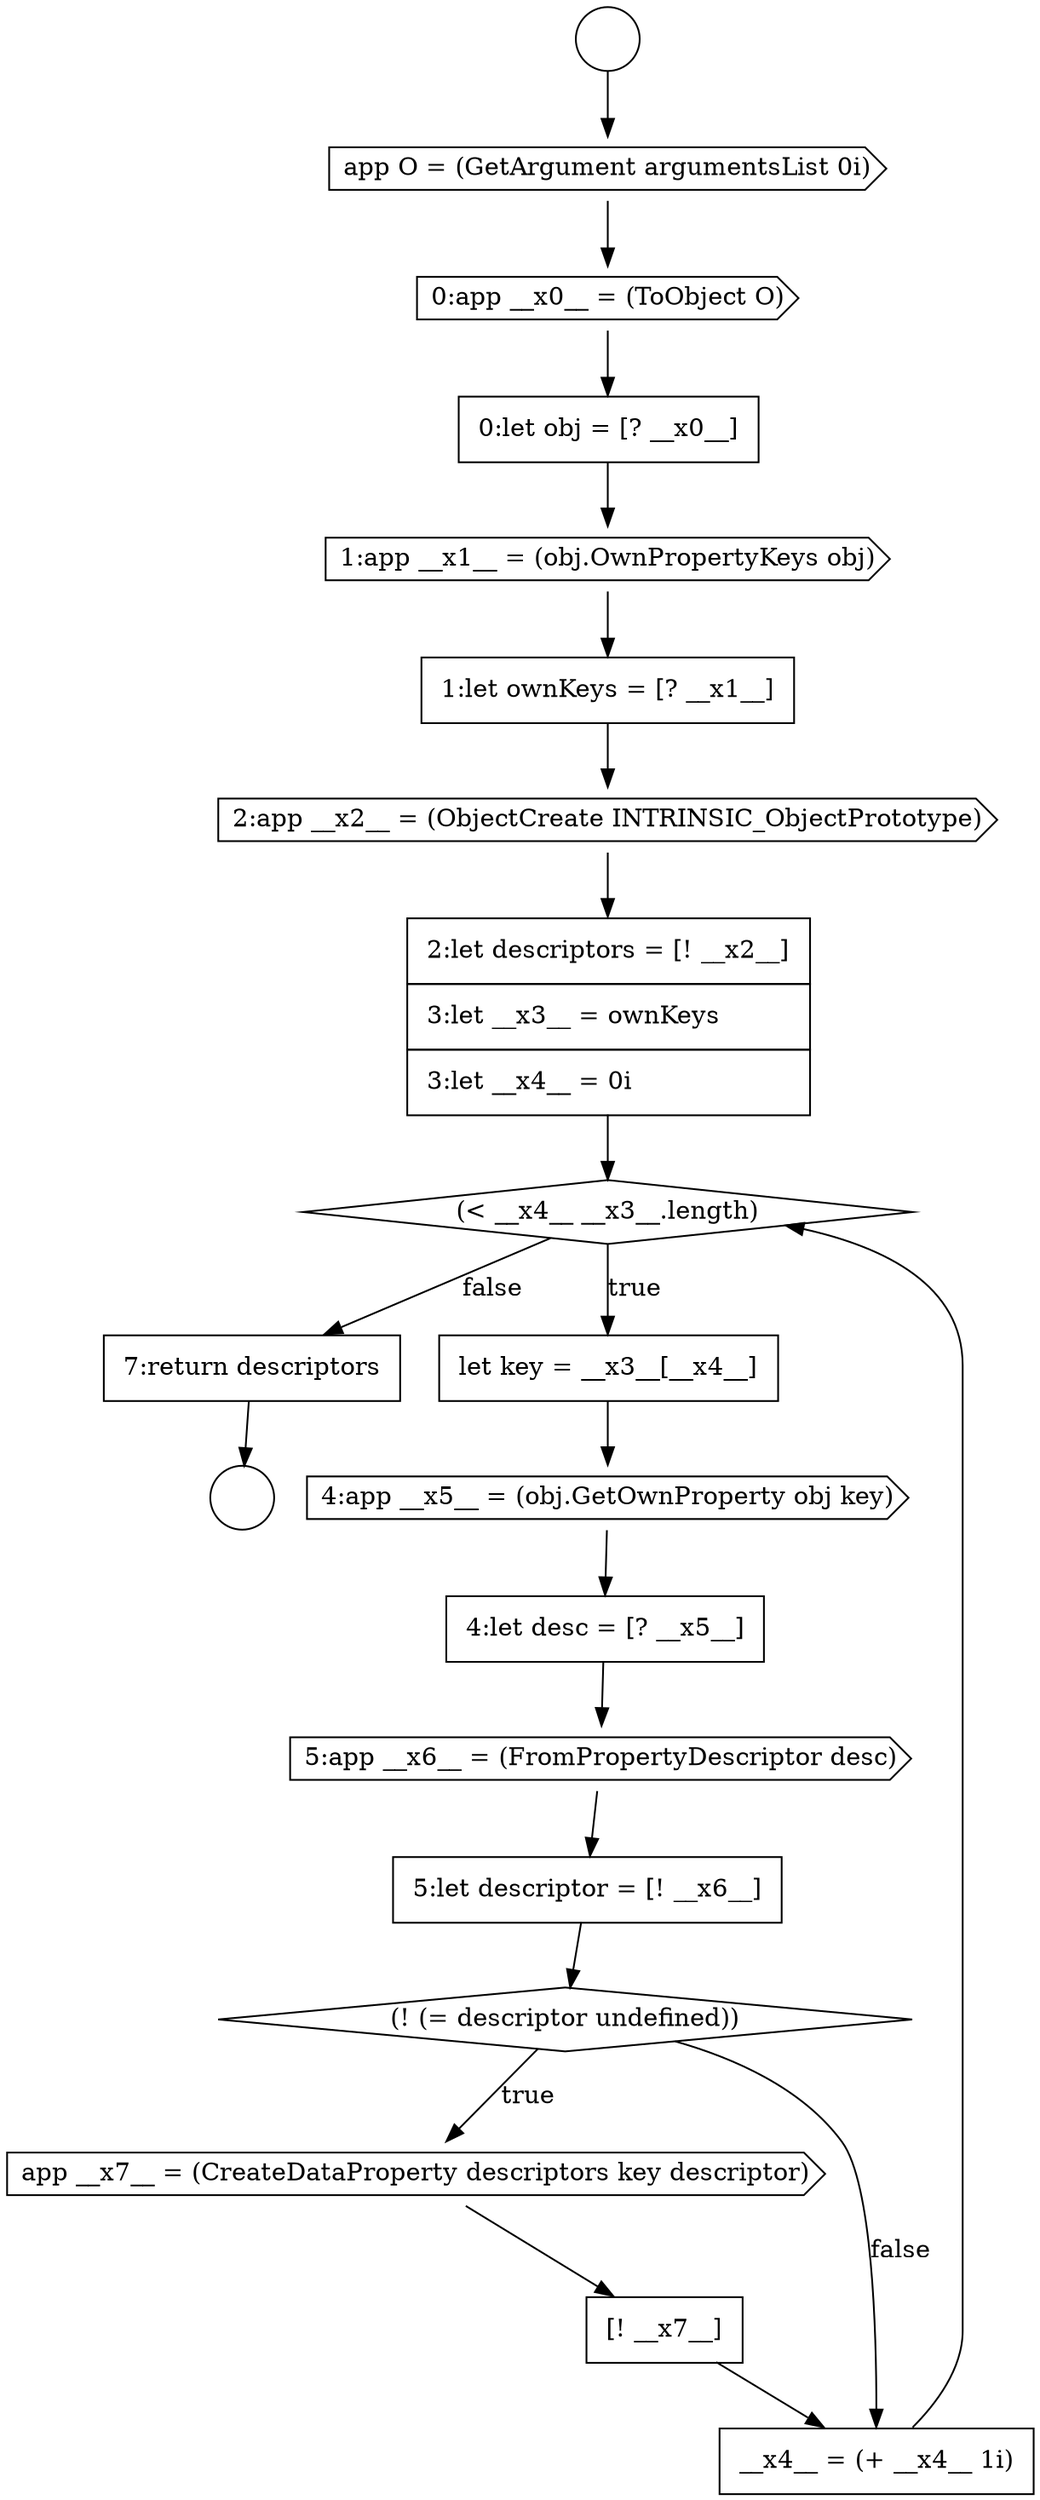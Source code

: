 digraph {
  node11008 [shape=diamond, label=<<font color="black">(&lt; __x4__ __x3__.length)</font>> color="black" fillcolor="white" style=filled]
  node11014 [shape=diamond, label=<<font color="black">(! (= descriptor undefined))</font>> color="black" fillcolor="white" style=filled]
  node11004 [shape=cds, label=<<font color="black">1:app __x1__ = (obj.OwnPropertyKeys obj)</font>> color="black" fillcolor="white" style=filled]
  node11007 [shape=none, margin=0, label=<<font color="black">
    <table border="0" cellborder="1" cellspacing="0" cellpadding="10">
      <tr><td align="left">2:let descriptors = [! __x2__]</td></tr>
      <tr><td align="left">3:let __x3__ = ownKeys</td></tr>
      <tr><td align="left">3:let __x4__ = 0i</td></tr>
    </table>
  </font>> color="black" fillcolor="white" style=filled]
  node11000 [shape=circle label=" " color="black" fillcolor="white" style=filled]
  node11006 [shape=cds, label=<<font color="black">2:app __x2__ = (ObjectCreate INTRINSIC_ObjectPrototype)</font>> color="black" fillcolor="white" style=filled]
  node11018 [shape=none, margin=0, label=<<font color="black">
    <table border="0" cellborder="1" cellspacing="0" cellpadding="10">
      <tr><td align="left">7:return descriptors</td></tr>
    </table>
  </font>> color="black" fillcolor="white" style=filled]
  node11002 [shape=cds, label=<<font color="black">0:app __x0__ = (ToObject O)</font>> color="black" fillcolor="white" style=filled]
  node11012 [shape=cds, label=<<font color="black">5:app __x6__ = (FromPropertyDescriptor desc)</font>> color="black" fillcolor="white" style=filled]
  node11009 [shape=none, margin=0, label=<<font color="black">
    <table border="0" cellborder="1" cellspacing="0" cellpadding="10">
      <tr><td align="left">let key = __x3__[__x4__]</td></tr>
    </table>
  </font>> color="black" fillcolor="white" style=filled]
  node10999 [shape=circle label=" " color="black" fillcolor="white" style=filled]
  node11010 [shape=cds, label=<<font color="black">4:app __x5__ = (obj.GetOwnProperty obj key)</font>> color="black" fillcolor="white" style=filled]
  node11015 [shape=cds, label=<<font color="black">app __x7__ = (CreateDataProperty descriptors key descriptor)</font>> color="black" fillcolor="white" style=filled]
  node11003 [shape=none, margin=0, label=<<font color="black">
    <table border="0" cellborder="1" cellspacing="0" cellpadding="10">
      <tr><td align="left">0:let obj = [? __x0__]</td></tr>
    </table>
  </font>> color="black" fillcolor="white" style=filled]
  node11016 [shape=none, margin=0, label=<<font color="black">
    <table border="0" cellborder="1" cellspacing="0" cellpadding="10">
      <tr><td align="left">[! __x7__]</td></tr>
    </table>
  </font>> color="black" fillcolor="white" style=filled]
  node11011 [shape=none, margin=0, label=<<font color="black">
    <table border="0" cellborder="1" cellspacing="0" cellpadding="10">
      <tr><td align="left">4:let desc = [? __x5__]</td></tr>
    </table>
  </font>> color="black" fillcolor="white" style=filled]
  node11005 [shape=none, margin=0, label=<<font color="black">
    <table border="0" cellborder="1" cellspacing="0" cellpadding="10">
      <tr><td align="left">1:let ownKeys = [? __x1__]</td></tr>
    </table>
  </font>> color="black" fillcolor="white" style=filled]
  node11017 [shape=none, margin=0, label=<<font color="black">
    <table border="0" cellborder="1" cellspacing="0" cellpadding="10">
      <tr><td align="left">__x4__ = (+ __x4__ 1i)</td></tr>
    </table>
  </font>> color="black" fillcolor="white" style=filled]
  node11001 [shape=cds, label=<<font color="black">app O = (GetArgument argumentsList 0i)</font>> color="black" fillcolor="white" style=filled]
  node11013 [shape=none, margin=0, label=<<font color="black">
    <table border="0" cellborder="1" cellspacing="0" cellpadding="10">
      <tr><td align="left">5:let descriptor = [! __x6__]</td></tr>
    </table>
  </font>> color="black" fillcolor="white" style=filled]
  node11008 -> node11009 [label=<<font color="black">true</font>> color="black"]
  node11008 -> node11018 [label=<<font color="black">false</font>> color="black"]
  node11010 -> node11011 [ color="black"]
  node11002 -> node11003 [ color="black"]
  node11014 -> node11015 [label=<<font color="black">true</font>> color="black"]
  node11014 -> node11017 [label=<<font color="black">false</font>> color="black"]
  node11001 -> node11002 [ color="black"]
  node11017 -> node11008 [ color="black"]
  node11007 -> node11008 [ color="black"]
  node11015 -> node11016 [ color="black"]
  node11006 -> node11007 [ color="black"]
  node11005 -> node11006 [ color="black"]
  node11004 -> node11005 [ color="black"]
  node11013 -> node11014 [ color="black"]
  node11018 -> node11000 [ color="black"]
  node11009 -> node11010 [ color="black"]
  node10999 -> node11001 [ color="black"]
  node11012 -> node11013 [ color="black"]
  node11011 -> node11012 [ color="black"]
  node11003 -> node11004 [ color="black"]
  node11016 -> node11017 [ color="black"]
}
